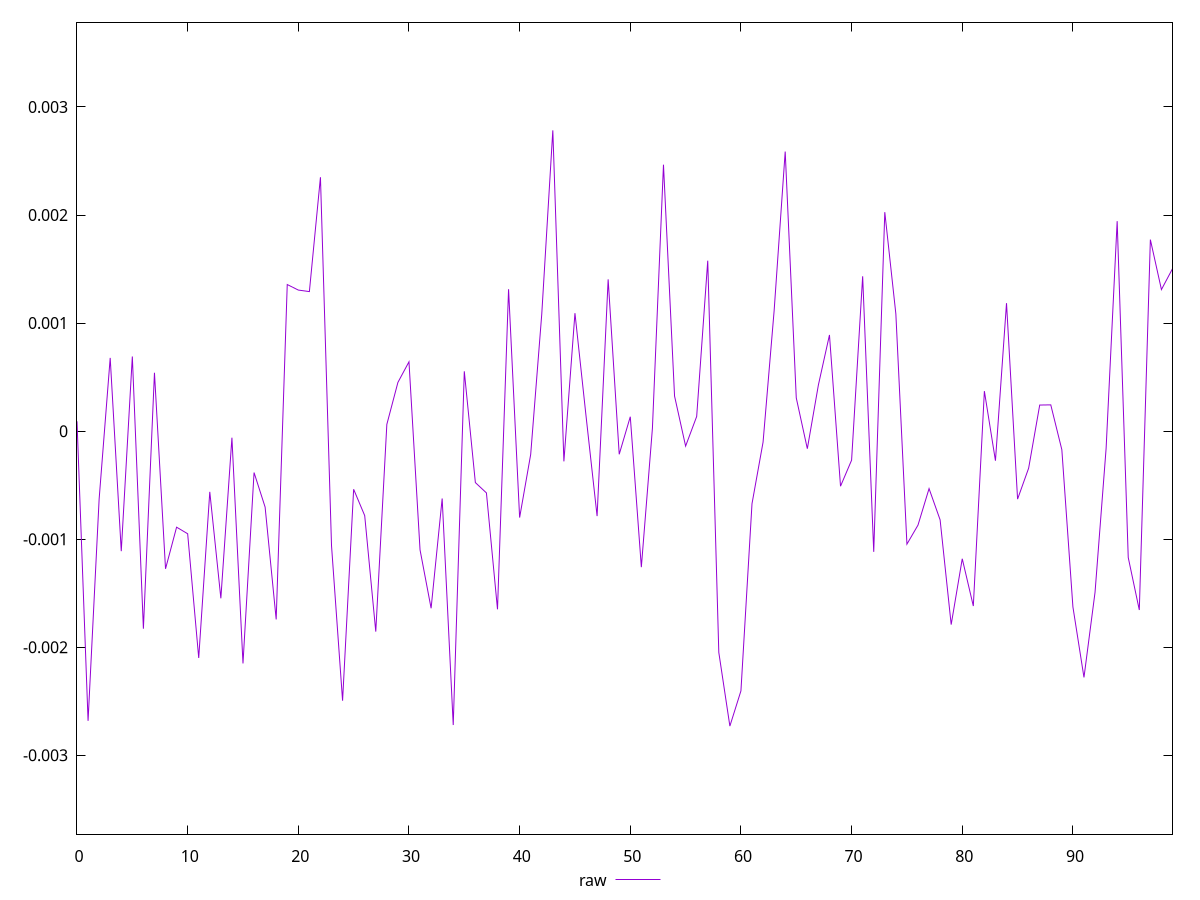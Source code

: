 reset

$raw <<EOF
0 0.00009126435285927159
1 -0.0026815762251557883
2 -0.0006293481666267552
3 0.0006778145773598595
4 -0.0011111349871652152
5 0.0006907133026243121
6 -0.0018286382390042982
7 0.0005400006022239564
8 -0.0012744813121351917
9 -0.0008891518217561255
10 -0.0009500369035592614
11 -0.0020995797549633317
12 -0.0005622472136825755
13 -0.0015475156742698704
14 -0.000060736279581712764
15 -0.002149962732355495
16 -0.0003835267993158663
17 -0.0007032611385489517
18 -0.0017428374644083567
19 0.0013567986936630421
20 0.001305599688751164
21 0.0012914819908794195
22 0.0023500869686723914
23 -0.001059455219685671
24 -0.002495173123216365
25 -0.0005381630667989655
26 -0.000781950794738303
27 -0.0018555421517021365
28 0.00006239238044373555
29 0.00045097766908376786
30 0.0006415318427541401
31 -0.0010988435055268371
32 -0.0016394125050965486
33 -0.0006236979697026711
34 -0.002720149404395728
35 0.0005535282389390863
36 -0.00047633289362932136
37 -0.0005718563630479713
38 -0.0016492708605532224
39 0.0013133700795048364
40 -0.000800087207696664
41 -0.00021519802056737744
42 0.0010821343093030435
43 0.0027839595775809418
44 -0.00027999360022170836
45 0.0010914952005037918
46 0.00014109871859035742
47 -0.0007866133698226634
48 0.0014046353175832143
49 -0.00021452770620520242
50 0.00013316563090569404
51 -0.0012589808397526652
52 0.00002546087650448156
53 0.0024659822708094836
54 0.00032439257975919525
55 -0.00013864267123086458
56 0.00013564229442224532
57 0.001577314791802486
58 -0.0020484473537824006
59 -0.0027300742903510027
60 -0.0024040545936420046
61 -0.0006718707972253595
62 -0.0001015997372664161
63 0.001115131957450117
64 0.0025874070739237594
65 0.0003074300638893059
66 -0.00016280775806785038
67 0.00042746076141737046
68 0.0008902480230368583
69 -0.0005098952833213037
70 -0.00026884118797629796
71 0.00143283291333885
72 -0.001117188782195897
73 0.002026448347060713
74 0.00108481244181396
75 -0.0010461052355208605
76 -0.0008700416042689806
77 -0.0005319979591126616
78 -0.0008213953709435666
79 -0.0017908668456550613
80 -0.0011812621796866395
81 -0.0016188842411260528
82 0.00037014771409549436
83 -0.0002738633526817684
84 0.0011846291829216988
85 -0.0006293169344500866
86 -0.0003428614551403912
87 0.00024139332144209672
88 0.0002430599906576382
89 -0.00017209915513408323
90 -0.0016266997807784017
91 -0.002279633872888045
92 -0.001491953022702599
93 -0.0001610789861367
94 0.0019432785177264317
95 -0.0011698497021128567
96 -0.0016555906633062079
97 0.0017726342909329318
98 0.00131006355213362
99 0.0015031389917407885
EOF

set key outside below
set xrange [0:99]
set yrange [-0.0037300742903510027:0.0037839595775809418]
set trange [-0.0037300742903510027:0.0037839595775809418]
set terminal svg size 640, 500 enhanced background rgb 'white'
set output "report_00015_2021-02-09T16-11-33.973Z/meta/pScore-difference/samples/pages+cached+noadtech+nomedia+nocss/raw/values.svg"

plot $raw title "raw" with line

reset
